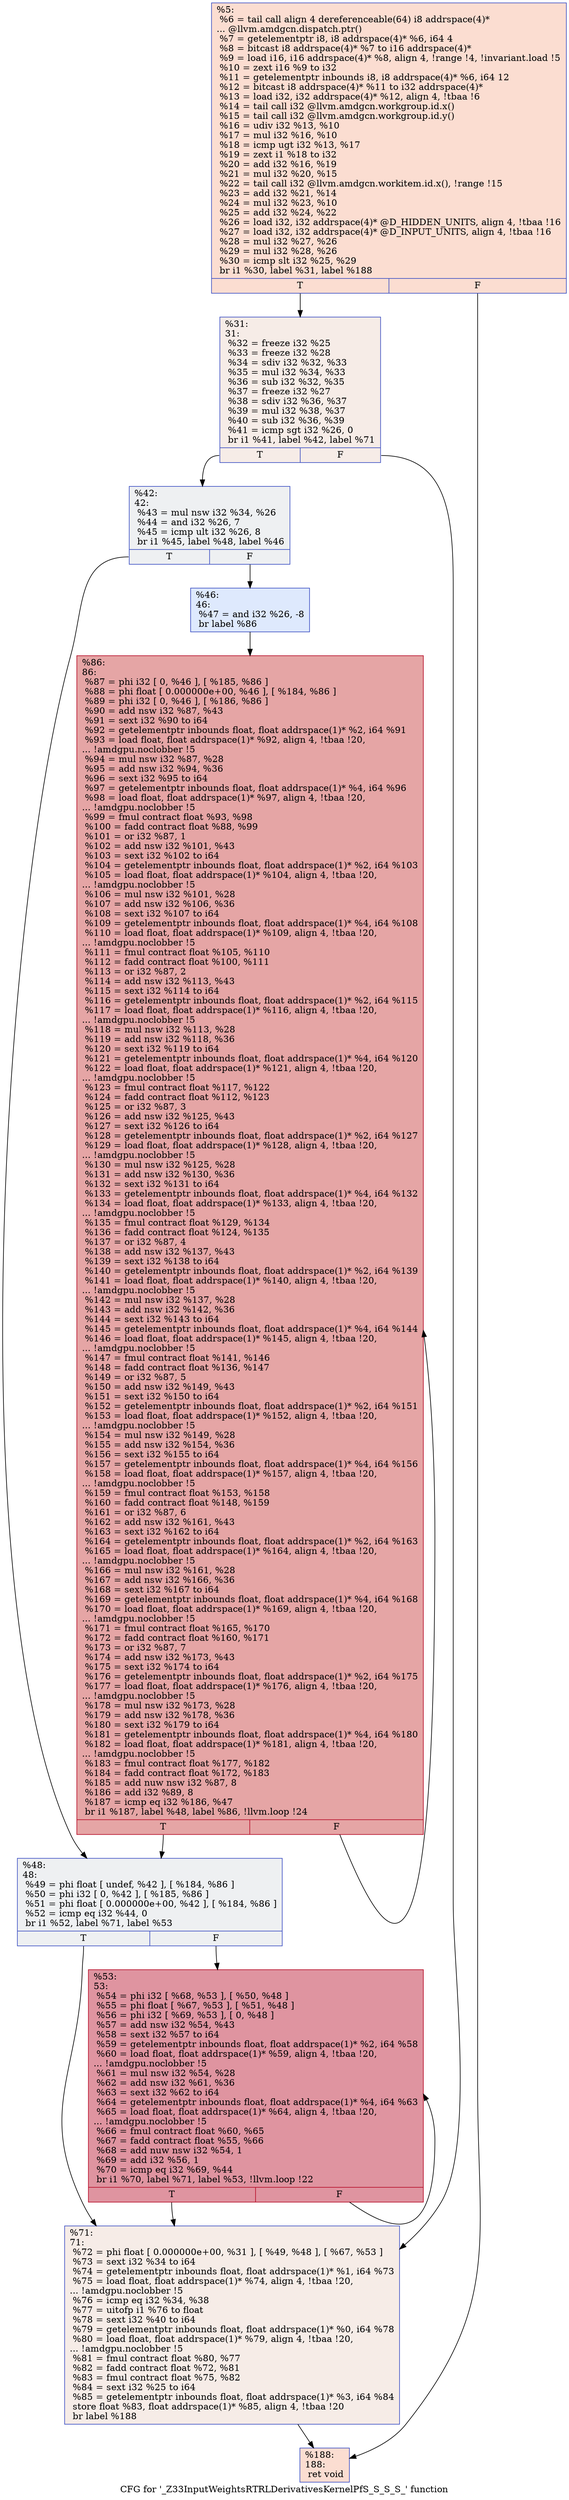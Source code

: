 digraph "CFG for '_Z33InputWeightsRTRLDerivativesKernelPfS_S_S_S_' function" {
	label="CFG for '_Z33InputWeightsRTRLDerivativesKernelPfS_S_S_S_' function";

	Node0x56e2220 [shape=record,color="#3d50c3ff", style=filled, fillcolor="#f7b39670",label="{%5:\l  %6 = tail call align 4 dereferenceable(64) i8 addrspace(4)*\l... @llvm.amdgcn.dispatch.ptr()\l  %7 = getelementptr i8, i8 addrspace(4)* %6, i64 4\l  %8 = bitcast i8 addrspace(4)* %7 to i16 addrspace(4)*\l  %9 = load i16, i16 addrspace(4)* %8, align 4, !range !4, !invariant.load !5\l  %10 = zext i16 %9 to i32\l  %11 = getelementptr inbounds i8, i8 addrspace(4)* %6, i64 12\l  %12 = bitcast i8 addrspace(4)* %11 to i32 addrspace(4)*\l  %13 = load i32, i32 addrspace(4)* %12, align 4, !tbaa !6\l  %14 = tail call i32 @llvm.amdgcn.workgroup.id.x()\l  %15 = tail call i32 @llvm.amdgcn.workgroup.id.y()\l  %16 = udiv i32 %13, %10\l  %17 = mul i32 %16, %10\l  %18 = icmp ugt i32 %13, %17\l  %19 = zext i1 %18 to i32\l  %20 = add i32 %16, %19\l  %21 = mul i32 %20, %15\l  %22 = tail call i32 @llvm.amdgcn.workitem.id.x(), !range !15\l  %23 = add i32 %21, %14\l  %24 = mul i32 %23, %10\l  %25 = add i32 %24, %22\l  %26 = load i32, i32 addrspace(4)* @D_HIDDEN_UNITS, align 4, !tbaa !16\l  %27 = load i32, i32 addrspace(4)* @D_INPUT_UNITS, align 4, !tbaa !16\l  %28 = mul i32 %27, %26\l  %29 = mul i32 %28, %26\l  %30 = icmp slt i32 %25, %29\l  br i1 %30, label %31, label %188\l|{<s0>T|<s1>F}}"];
	Node0x56e2220:s0 -> Node0x56e4d70;
	Node0x56e2220:s1 -> Node0x56e4e00;
	Node0x56e4d70 [shape=record,color="#3d50c3ff", style=filled, fillcolor="#ead5c970",label="{%31:\l31:                                               \l  %32 = freeze i32 %25\l  %33 = freeze i32 %28\l  %34 = sdiv i32 %32, %33\l  %35 = mul i32 %34, %33\l  %36 = sub i32 %32, %35\l  %37 = freeze i32 %27\l  %38 = sdiv i32 %36, %37\l  %39 = mul i32 %38, %37\l  %40 = sub i32 %36, %39\l  %41 = icmp sgt i32 %26, 0\l  br i1 %41, label %42, label %71\l|{<s0>T|<s1>F}}"];
	Node0x56e4d70:s0 -> Node0x56e5590;
	Node0x56e4d70:s1 -> Node0x56e55e0;
	Node0x56e5590 [shape=record,color="#3d50c3ff", style=filled, fillcolor="#d9dce170",label="{%42:\l42:                                               \l  %43 = mul nsw i32 %34, %26\l  %44 = and i32 %26, 7\l  %45 = icmp ult i32 %26, 8\l  br i1 %45, label %48, label %46\l|{<s0>T|<s1>F}}"];
	Node0x56e5590:s0 -> Node0x56e5900;
	Node0x56e5590:s1 -> Node0x56e5950;
	Node0x56e5950 [shape=record,color="#3d50c3ff", style=filled, fillcolor="#b5cdfa70",label="{%46:\l46:                                               \l  %47 = and i32 %26, -8\l  br label %86\l}"];
	Node0x56e5950 -> Node0x56e5b50;
	Node0x56e5900 [shape=record,color="#3d50c3ff", style=filled, fillcolor="#d9dce170",label="{%48:\l48:                                               \l  %49 = phi float [ undef, %42 ], [ %184, %86 ]\l  %50 = phi i32 [ 0, %42 ], [ %185, %86 ]\l  %51 = phi float [ 0.000000e+00, %42 ], [ %184, %86 ]\l  %52 = icmp eq i32 %44, 0\l  br i1 %52, label %71, label %53\l|{<s0>T|<s1>F}}"];
	Node0x56e5900:s0 -> Node0x56e55e0;
	Node0x56e5900:s1 -> Node0x56e6dc0;
	Node0x56e6dc0 [shape=record,color="#b70d28ff", style=filled, fillcolor="#b70d2870",label="{%53:\l53:                                               \l  %54 = phi i32 [ %68, %53 ], [ %50, %48 ]\l  %55 = phi float [ %67, %53 ], [ %51, %48 ]\l  %56 = phi i32 [ %69, %53 ], [ 0, %48 ]\l  %57 = add nsw i32 %54, %43\l  %58 = sext i32 %57 to i64\l  %59 = getelementptr inbounds float, float addrspace(1)* %2, i64 %58\l  %60 = load float, float addrspace(1)* %59, align 4, !tbaa !20,\l... !amdgpu.noclobber !5\l  %61 = mul nsw i32 %54, %28\l  %62 = add nsw i32 %61, %36\l  %63 = sext i32 %62 to i64\l  %64 = getelementptr inbounds float, float addrspace(1)* %4, i64 %63\l  %65 = load float, float addrspace(1)* %64, align 4, !tbaa !20,\l... !amdgpu.noclobber !5\l  %66 = fmul contract float %60, %65\l  %67 = fadd contract float %55, %66\l  %68 = add nuw nsw i32 %54, 1\l  %69 = add i32 %56, 1\l  %70 = icmp eq i32 %69, %44\l  br i1 %70, label %71, label %53, !llvm.loop !22\l|{<s0>T|<s1>F}}"];
	Node0x56e6dc0:s0 -> Node0x56e55e0;
	Node0x56e6dc0:s1 -> Node0x56e6dc0;
	Node0x56e55e0 [shape=record,color="#3d50c3ff", style=filled, fillcolor="#ead5c970",label="{%71:\l71:                                               \l  %72 = phi float [ 0.000000e+00, %31 ], [ %49, %48 ], [ %67, %53 ]\l  %73 = sext i32 %34 to i64\l  %74 = getelementptr inbounds float, float addrspace(1)* %1, i64 %73\l  %75 = load float, float addrspace(1)* %74, align 4, !tbaa !20,\l... !amdgpu.noclobber !5\l  %76 = icmp eq i32 %34, %38\l  %77 = uitofp i1 %76 to float\l  %78 = sext i32 %40 to i64\l  %79 = getelementptr inbounds float, float addrspace(1)* %0, i64 %78\l  %80 = load float, float addrspace(1)* %79, align 4, !tbaa !20,\l... !amdgpu.noclobber !5\l  %81 = fmul contract float %80, %77\l  %82 = fadd contract float %72, %81\l  %83 = fmul contract float %75, %82\l  %84 = sext i32 %25 to i64\l  %85 = getelementptr inbounds float, float addrspace(1)* %3, i64 %84\l  store float %83, float addrspace(1)* %85, align 4, !tbaa !20\l  br label %188\l}"];
	Node0x56e55e0 -> Node0x56e4e00;
	Node0x56e5b50 [shape=record,color="#b70d28ff", style=filled, fillcolor="#c5333470",label="{%86:\l86:                                               \l  %87 = phi i32 [ 0, %46 ], [ %185, %86 ]\l  %88 = phi float [ 0.000000e+00, %46 ], [ %184, %86 ]\l  %89 = phi i32 [ 0, %46 ], [ %186, %86 ]\l  %90 = add nsw i32 %87, %43\l  %91 = sext i32 %90 to i64\l  %92 = getelementptr inbounds float, float addrspace(1)* %2, i64 %91\l  %93 = load float, float addrspace(1)* %92, align 4, !tbaa !20,\l... !amdgpu.noclobber !5\l  %94 = mul nsw i32 %87, %28\l  %95 = add nsw i32 %94, %36\l  %96 = sext i32 %95 to i64\l  %97 = getelementptr inbounds float, float addrspace(1)* %4, i64 %96\l  %98 = load float, float addrspace(1)* %97, align 4, !tbaa !20,\l... !amdgpu.noclobber !5\l  %99 = fmul contract float %93, %98\l  %100 = fadd contract float %88, %99\l  %101 = or i32 %87, 1\l  %102 = add nsw i32 %101, %43\l  %103 = sext i32 %102 to i64\l  %104 = getelementptr inbounds float, float addrspace(1)* %2, i64 %103\l  %105 = load float, float addrspace(1)* %104, align 4, !tbaa !20,\l... !amdgpu.noclobber !5\l  %106 = mul nsw i32 %101, %28\l  %107 = add nsw i32 %106, %36\l  %108 = sext i32 %107 to i64\l  %109 = getelementptr inbounds float, float addrspace(1)* %4, i64 %108\l  %110 = load float, float addrspace(1)* %109, align 4, !tbaa !20,\l... !amdgpu.noclobber !5\l  %111 = fmul contract float %105, %110\l  %112 = fadd contract float %100, %111\l  %113 = or i32 %87, 2\l  %114 = add nsw i32 %113, %43\l  %115 = sext i32 %114 to i64\l  %116 = getelementptr inbounds float, float addrspace(1)* %2, i64 %115\l  %117 = load float, float addrspace(1)* %116, align 4, !tbaa !20,\l... !amdgpu.noclobber !5\l  %118 = mul nsw i32 %113, %28\l  %119 = add nsw i32 %118, %36\l  %120 = sext i32 %119 to i64\l  %121 = getelementptr inbounds float, float addrspace(1)* %4, i64 %120\l  %122 = load float, float addrspace(1)* %121, align 4, !tbaa !20,\l... !amdgpu.noclobber !5\l  %123 = fmul contract float %117, %122\l  %124 = fadd contract float %112, %123\l  %125 = or i32 %87, 3\l  %126 = add nsw i32 %125, %43\l  %127 = sext i32 %126 to i64\l  %128 = getelementptr inbounds float, float addrspace(1)* %2, i64 %127\l  %129 = load float, float addrspace(1)* %128, align 4, !tbaa !20,\l... !amdgpu.noclobber !5\l  %130 = mul nsw i32 %125, %28\l  %131 = add nsw i32 %130, %36\l  %132 = sext i32 %131 to i64\l  %133 = getelementptr inbounds float, float addrspace(1)* %4, i64 %132\l  %134 = load float, float addrspace(1)* %133, align 4, !tbaa !20,\l... !amdgpu.noclobber !5\l  %135 = fmul contract float %129, %134\l  %136 = fadd contract float %124, %135\l  %137 = or i32 %87, 4\l  %138 = add nsw i32 %137, %43\l  %139 = sext i32 %138 to i64\l  %140 = getelementptr inbounds float, float addrspace(1)* %2, i64 %139\l  %141 = load float, float addrspace(1)* %140, align 4, !tbaa !20,\l... !amdgpu.noclobber !5\l  %142 = mul nsw i32 %137, %28\l  %143 = add nsw i32 %142, %36\l  %144 = sext i32 %143 to i64\l  %145 = getelementptr inbounds float, float addrspace(1)* %4, i64 %144\l  %146 = load float, float addrspace(1)* %145, align 4, !tbaa !20,\l... !amdgpu.noclobber !5\l  %147 = fmul contract float %141, %146\l  %148 = fadd contract float %136, %147\l  %149 = or i32 %87, 5\l  %150 = add nsw i32 %149, %43\l  %151 = sext i32 %150 to i64\l  %152 = getelementptr inbounds float, float addrspace(1)* %2, i64 %151\l  %153 = load float, float addrspace(1)* %152, align 4, !tbaa !20,\l... !amdgpu.noclobber !5\l  %154 = mul nsw i32 %149, %28\l  %155 = add nsw i32 %154, %36\l  %156 = sext i32 %155 to i64\l  %157 = getelementptr inbounds float, float addrspace(1)* %4, i64 %156\l  %158 = load float, float addrspace(1)* %157, align 4, !tbaa !20,\l... !amdgpu.noclobber !5\l  %159 = fmul contract float %153, %158\l  %160 = fadd contract float %148, %159\l  %161 = or i32 %87, 6\l  %162 = add nsw i32 %161, %43\l  %163 = sext i32 %162 to i64\l  %164 = getelementptr inbounds float, float addrspace(1)* %2, i64 %163\l  %165 = load float, float addrspace(1)* %164, align 4, !tbaa !20,\l... !amdgpu.noclobber !5\l  %166 = mul nsw i32 %161, %28\l  %167 = add nsw i32 %166, %36\l  %168 = sext i32 %167 to i64\l  %169 = getelementptr inbounds float, float addrspace(1)* %4, i64 %168\l  %170 = load float, float addrspace(1)* %169, align 4, !tbaa !20,\l... !amdgpu.noclobber !5\l  %171 = fmul contract float %165, %170\l  %172 = fadd contract float %160, %171\l  %173 = or i32 %87, 7\l  %174 = add nsw i32 %173, %43\l  %175 = sext i32 %174 to i64\l  %176 = getelementptr inbounds float, float addrspace(1)* %2, i64 %175\l  %177 = load float, float addrspace(1)* %176, align 4, !tbaa !20,\l... !amdgpu.noclobber !5\l  %178 = mul nsw i32 %173, %28\l  %179 = add nsw i32 %178, %36\l  %180 = sext i32 %179 to i64\l  %181 = getelementptr inbounds float, float addrspace(1)* %4, i64 %180\l  %182 = load float, float addrspace(1)* %181, align 4, !tbaa !20,\l... !amdgpu.noclobber !5\l  %183 = fmul contract float %177, %182\l  %184 = fadd contract float %172, %183\l  %185 = add nuw nsw i32 %87, 8\l  %186 = add i32 %89, 8\l  %187 = icmp eq i32 %186, %47\l  br i1 %187, label %48, label %86, !llvm.loop !24\l|{<s0>T|<s1>F}}"];
	Node0x56e5b50:s0 -> Node0x56e5900;
	Node0x56e5b50:s1 -> Node0x56e5b50;
	Node0x56e4e00 [shape=record,color="#3d50c3ff", style=filled, fillcolor="#f7b39670",label="{%188:\l188:                                              \l  ret void\l}"];
}
